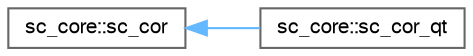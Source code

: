 digraph "Graphical Class Hierarchy"
{
 // LATEX_PDF_SIZE
  bgcolor="transparent";
  edge [fontname=FreeSans,fontsize=10,labelfontname=FreeSans,labelfontsize=10];
  node [fontname=FreeSans,fontsize=10,shape=box,height=0.2,width=0.4];
  rankdir="LR";
  Node0 [id="Node000000",label="sc_core::sc_cor",height=0.2,width=0.4,color="grey40", fillcolor="white", style="filled",URL="$a02017.html",tooltip=" "];
  Node0 -> Node1 [id="edge2_Node000000_Node000001",dir="back",color="steelblue1",style="solid",tooltip=" "];
  Node1 [id="Node000001",label="sc_core::sc_cor_qt",height=0.2,width=0.4,color="grey40", fillcolor="white", style="filled",URL="$a02025.html",tooltip=" "];
}
